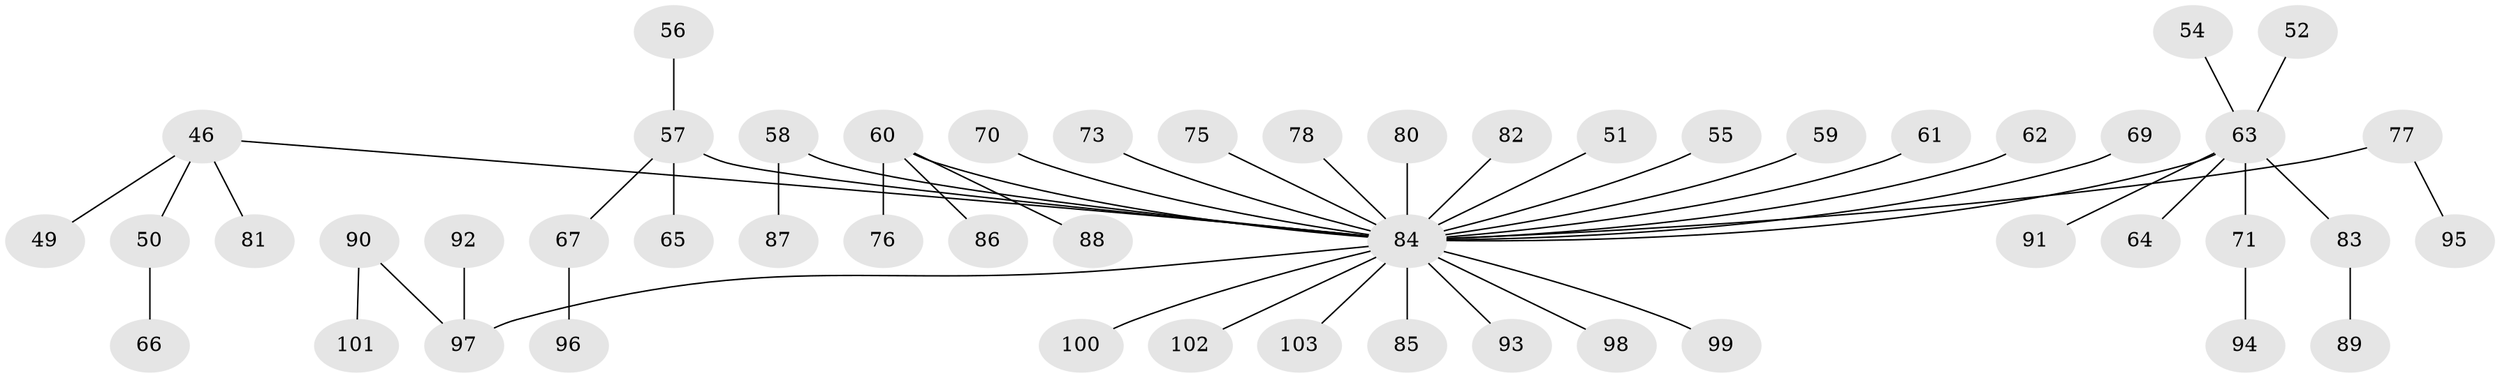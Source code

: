 // original degree distribution, {6: 0.019417475728155338, 4: 0.08737864077669903, 5: 0.04854368932038835, 2: 0.21359223300970873, 3: 0.10679611650485436, 1: 0.5242718446601942}
// Generated by graph-tools (version 1.1) at 2025/53/03/09/25 04:53:17]
// undirected, 51 vertices, 50 edges
graph export_dot {
graph [start="1"]
  node [color=gray90,style=filled];
  46;
  49;
  50;
  51;
  52;
  54;
  55;
  56 [super="+44"];
  57 [super="+39+28"];
  58;
  59;
  60 [super="+24+40+31"];
  61;
  62;
  63 [super="+33+13+29+45"];
  64;
  65 [super="+42"];
  66;
  67;
  69;
  70;
  71;
  73;
  75;
  76;
  77 [super="+53"];
  78;
  80;
  81;
  82;
  83;
  84 [super="+23+79+21+32+37+72+47"];
  85;
  86;
  87;
  88;
  89;
  90;
  91;
  92;
  93;
  94;
  95;
  96;
  97 [super="+41"];
  98;
  99;
  100 [super="+43"];
  101;
  102;
  103;
  46 -- 49;
  46 -- 50;
  46 -- 81;
  46 -- 84;
  50 -- 66;
  51 -- 84;
  52 -- 63;
  54 -- 63;
  55 -- 84;
  56 -- 57;
  57 -- 67;
  57 -- 84;
  57 -- 65;
  58 -- 87;
  58 -- 84;
  59 -- 84;
  60 -- 76;
  60 -- 86;
  60 -- 88;
  60 -- 84;
  61 -- 84;
  62 -- 84;
  63 -- 64;
  63 -- 71;
  63 -- 83;
  63 -- 91;
  63 -- 84;
  67 -- 96;
  69 -- 84;
  70 -- 84;
  71 -- 94;
  73 -- 84;
  75 -- 84;
  77 -- 95;
  77 -- 84;
  78 -- 84;
  80 -- 84;
  82 -- 84;
  83 -- 89;
  84 -- 85;
  84 -- 93;
  84 -- 98;
  84 -- 99;
  84 -- 102;
  84 -- 103;
  84 -- 97;
  84 -- 100;
  90 -- 101;
  90 -- 97;
  92 -- 97;
}
